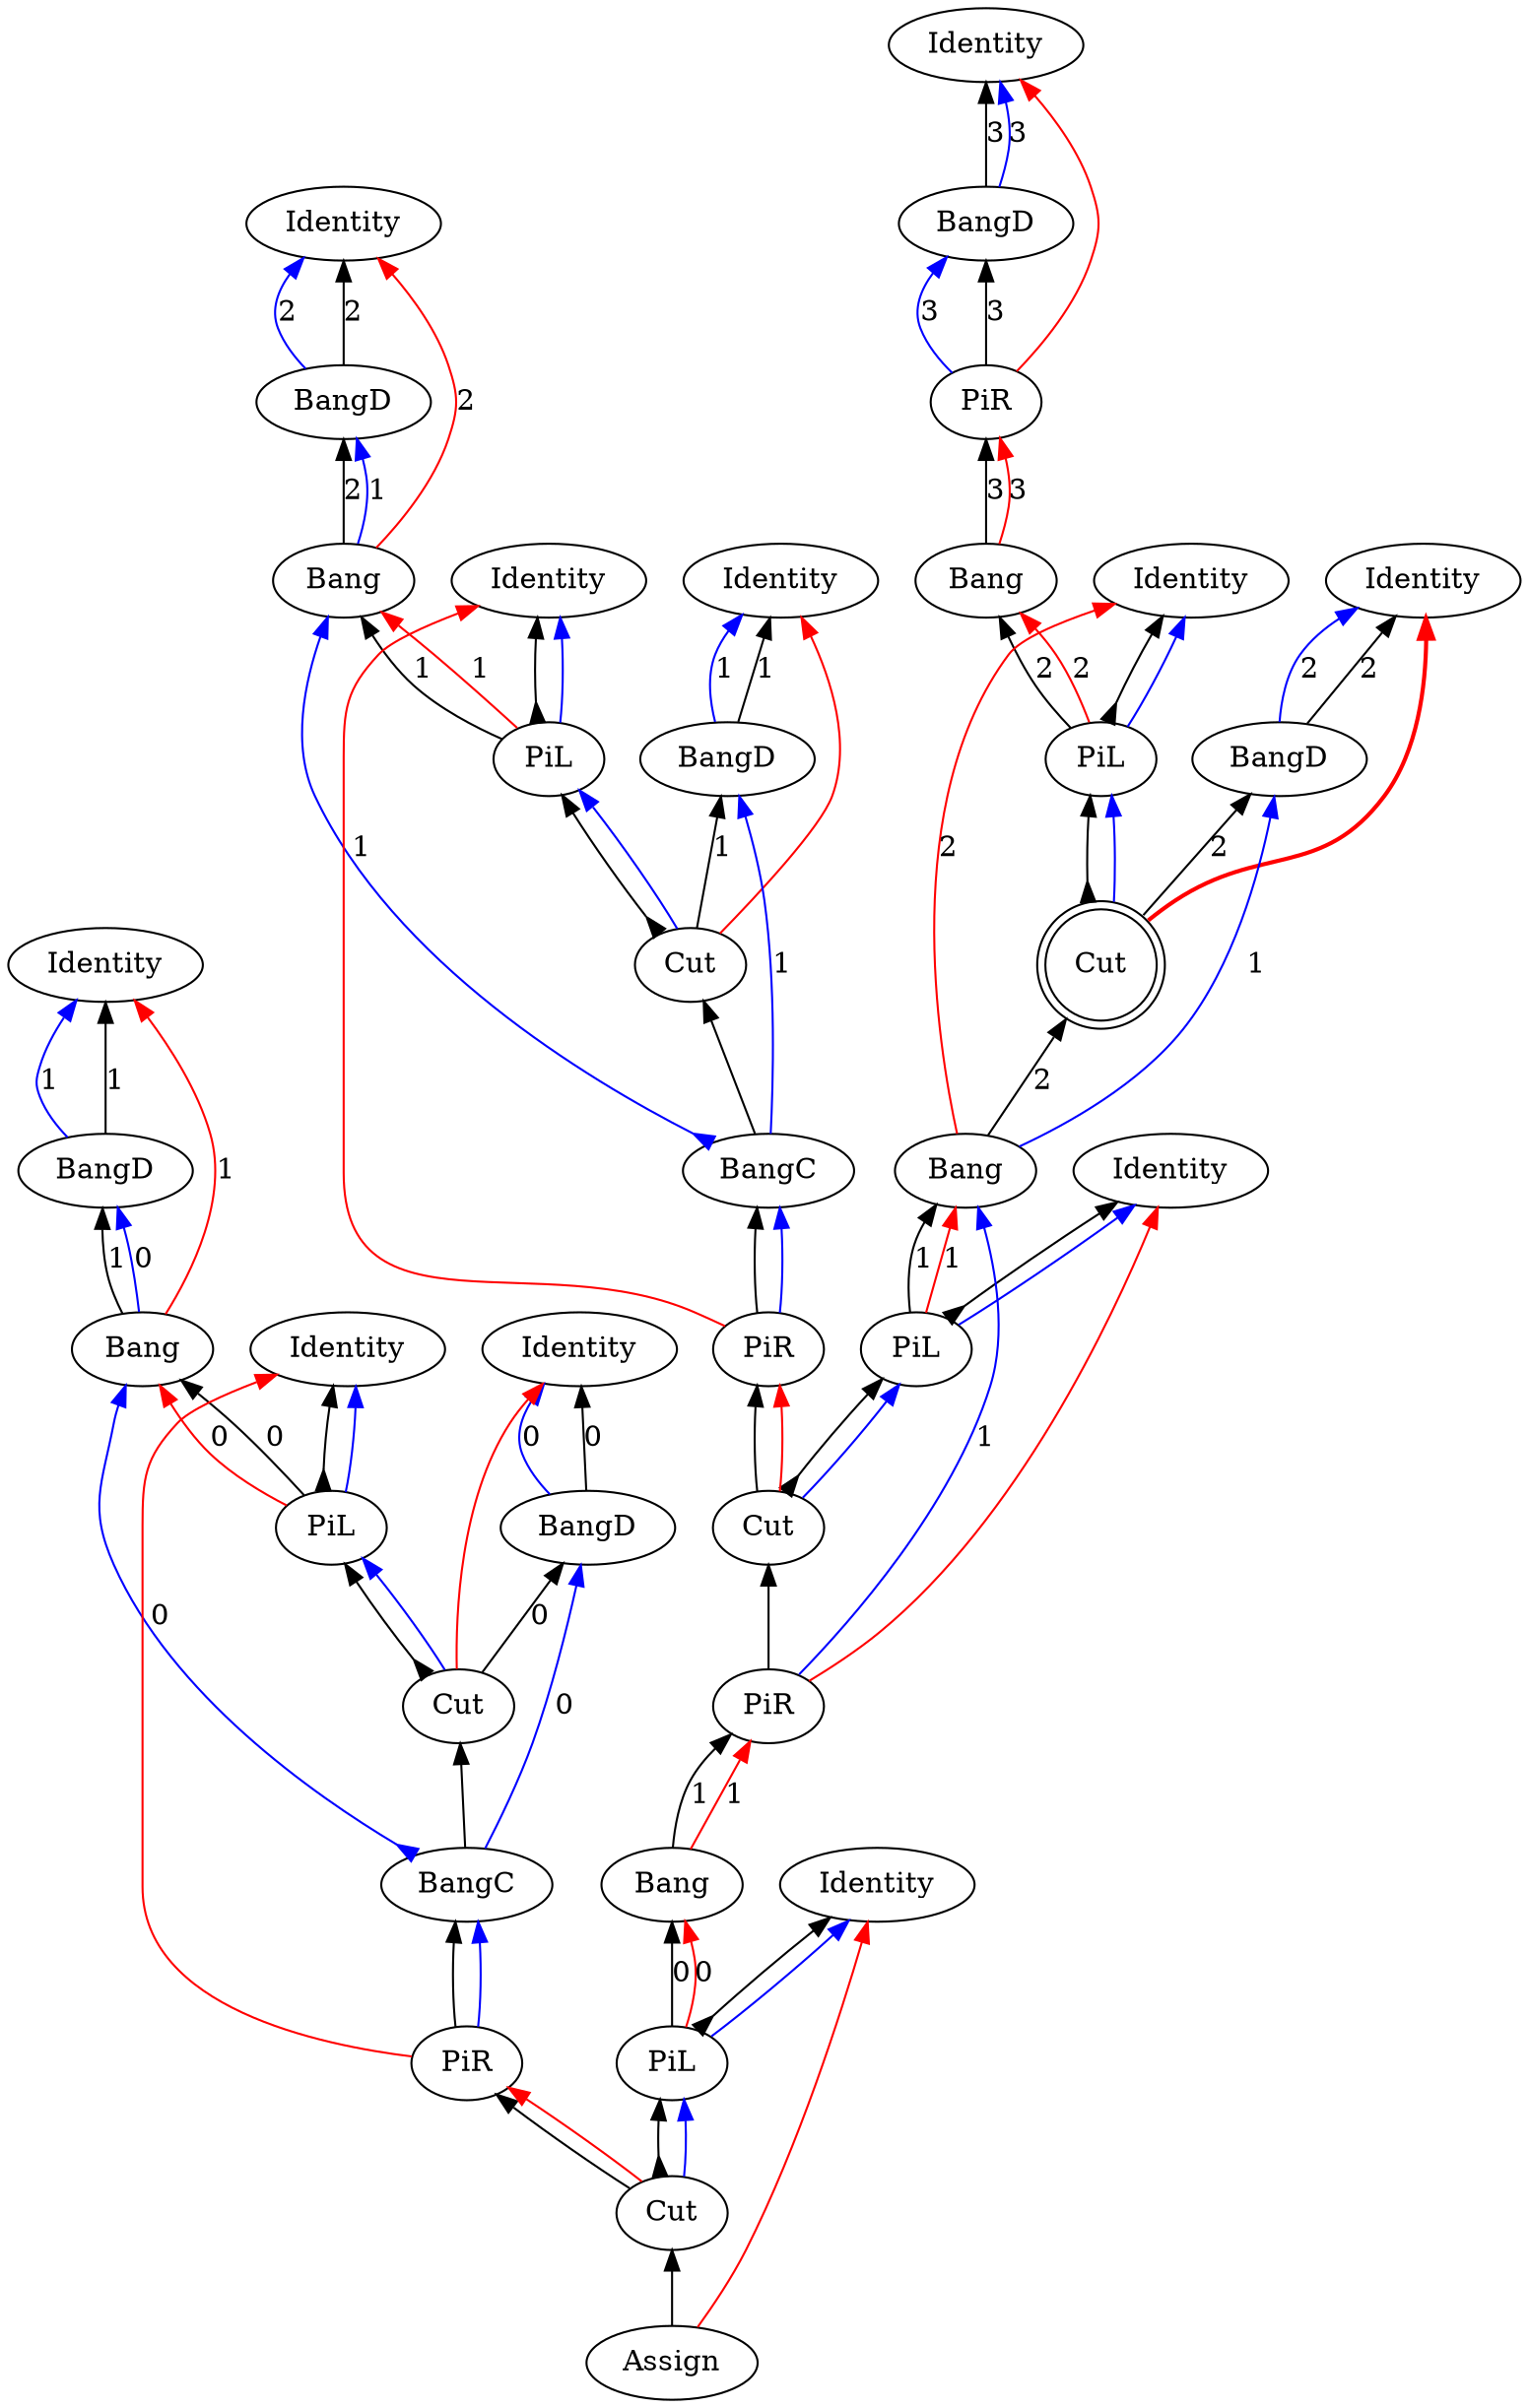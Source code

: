 digraph {
rankdir="BT"
"Identity0" [label="Identity"]
"BangD1" [label="BangD"]
"PiR2" [label="PiR"]
"Bang3" [label="Bang"]
"Identity4" [label="Identity"]
"PiL5" [label="PiL"]
"Identity6" [label="Identity"]
"BangD7" [label="BangD"]
"Cut8" [label="Cut",shape=doublecircle]
"Bang9" [label="Bang"]
"Identity10" [label="Identity"]
"PiL11" [label="PiL"]
"Identity12" [label="Identity"]
"BangD13" [label="BangD"]
"Bang14" [label="Bang"]
"Identity15" [label="Identity"]
"PiL16" [label="PiL"]
"Identity17" [label="Identity"]
"BangD18" [label="BangD"]
"Cut19" [label="Cut"]
"BangC20" [label="BangC"]
"PiR21" [label="PiR"]
"Cut22" [label="Cut"]
"PiR23" [label="PiR"]
"Bang24" [label="Bang"]
"Identity25" [label="Identity"]
"PiL26" [label="PiL"]
"Identity27" [label="Identity"]
"BangD28" [label="BangD"]
"Bang29" [label="Bang"]
"Identity30" [label="Identity"]
"PiL31" [label="PiL"]
"Identity32" [label="Identity"]
"BangD33" [label="BangD"]
"Cut34" [label="Cut"]
"BangC35" [label="BangC"]
"PiR36" [label="PiR"]
"Cut37" [label="Cut"]
"Assign38" [label="Assign"]
"Bang29" -> "BangD28"[color=black,weight=5,tooltip="c_bseq24",label="1",arrowhead=normal,arrowtail=none,dir=both]
"Bang24" -> "PiR23"[color=black,weight=5,tooltip="c_bseq32",label="1",arrowhead=normal,arrowtail=none,dir=both]
"Bang14" -> "BangD13"[color=black,weight=5,tooltip="c_bseq58",label="2",arrowhead=normal,arrowtail=none,dir=both]
"Bang9" -> "Cut8"[color=black,weight=5,tooltip="c_bseq67",label="2",arrowhead=normal,arrowtail=none,dir=both]
"Bang3" -> "PiR2"[color=black,weight=5,tooltip="c_bseq79",label="3",arrowhead=normal,arrowtail=none,dir=both]
"Cut34" -> "PiL31"[color=black,weight=5,tooltip="c_lseq12",arrowhead=normal,arrowtail=inv,dir=both]
"Cut37" -> "PiL26"[color=black,weight=5,tooltip="c_lseq2",arrowhead=normal,arrowtail=inv,dir=both]
"Cut22" -> "PiL11"[color=black,weight=5,tooltip="c_lseq36",arrowhead=normal,arrowtail=inv,dir=both]
"Cut19" -> "PiL16"[color=black,weight=5,tooltip="c_lseq46",arrowhead=normal,arrowtail=inv,dir=both]
"Cut8" -> "PiL5"[color=black,weight=5,tooltip="c_lseq68",arrowhead=normal,arrowtail=inv,dir=both]
"Cut34" -> "BangD33"[color=black,weight=5,tooltip="c_rseq13",label="0",arrowhead=normal,arrowtail=none,dir=both]
"Cut37" -> "PiR36"[color=black,weight=5,tooltip="c_rseq3",arrowhead=normal,arrowtail=none,dir=both]
"Cut22" -> "PiR21"[color=black,weight=5,tooltip="c_rseq37",arrowhead=normal,arrowtail=none,dir=both]
"Cut19" -> "BangD18"[color=black,weight=5,tooltip="c_rseq47",label="1",arrowhead=normal,arrowtail=none,dir=both]
"Cut8" -> "BangD7"[color=black,weight=5,tooltip="c_rseq69",label="2",arrowhead=normal,arrowtail=none,dir=both]
"PiL31" -> "Bang29"[color=black,weight=5,tooltip="dseq20",label="0",arrowhead=normal,arrowtail=none,dir=both]
"PiL26" -> "Bang24"[color=black,weight=5,tooltip="dseq29",label="0",arrowhead=normal,arrowtail=none,dir=both]
"PiL16" -> "Bang14"[color=black,weight=5,tooltip="dseq54",label="1",arrowhead=normal,arrowtail=none,dir=both]
"PiL11" -> "Bang9"[color=black,weight=5,tooltip="dseq63",label="1",arrowhead=normal,arrowtail=none,dir=both]
"PiL5" -> "Bang3"[color=black,weight=5,tooltip="dseq76",label="2",arrowhead=normal,arrowtail=none,dir=both]
"PiR23" -> "Bang9"[color=blue,weight=2,tooltip="h34",label="1",arrowhead=normal,arrowtail=none,dir=both]
"Bang9" -> "BangD7"[color=blue,weight=2,tooltip="hf65",label="1",arrowhead=normal,arrowtail=none,dir=both]
"BangD7" -> "Identity6"[color=blue,weight=2,tooltip="hret73",label="2",arrowhead=normal,arrowtail=none,dir=both]
"BangD7" -> "Identity6"[color=black,weight=5,tooltip="hseq72",label="2",arrowhead=normal,arrowtail=none,dir=both]
"PiR2" -> "BangD1"[color=blue,weight=2,tooltip="i81",label="3",arrowhead=normal,arrowtail=none,dir=both]
"PiL31" -> "Identity30"[color=black,weight=5,tooltip="idseq21",arrowhead=normal,arrowtail=inv,dir=both]
"PiL26" -> "Identity25"[color=black,weight=5,tooltip="idseq30",arrowhead=normal,arrowtail=inv,dir=both]
"PiL16" -> "Identity15"[color=black,weight=5,tooltip="idseq55",arrowhead=normal,arrowtail=inv,dir=both]
"PiL11" -> "Identity10"[color=black,weight=5,tooltip="idseq64",arrowhead=normal,arrowtail=inv,dir=both]
"PiL5" -> "Identity4"[color=black,weight=5,tooltip="idseq77",arrowhead=normal,arrowtail=inv,dir=both]
"BangD1" -> "Identity0"[color=blue,weight=2,tooltip="iret84",label="3",arrowhead=normal,arrowtail=none,dir=both]
"BangD1" -> "Identity0"[color=black,weight=5,tooltip="iseq83",label="3",arrowhead=normal,arrowtail=none,dir=both]
"PiL31" -> "Identity30"[color=blue,weight=2,tooltip="lret19",arrowhead=normal,arrowtail=none,dir=both]
"PiL26" -> "Identity25"[color=blue,weight=2,tooltip="lret28",arrowhead=normal,arrowtail=none,dir=both]
"PiL16" -> "Identity15"[color=blue,weight=2,tooltip="lret53",arrowhead=normal,arrowtail=none,dir=both]
"PiL11" -> "Identity10"[color=blue,weight=2,tooltip="lret62",arrowhead=normal,arrowtail=none,dir=both]
"PiL5" -> "Identity4"[color=blue,weight=2,tooltip="lret75",arrowhead=normal,arrowtail=none,dir=both]
"Cut34" -> "PiL31"[color=blue,weight=2,tooltip="lval14",arrowhead=normal,arrowtail=none,dir=both]
"Cut22" -> "PiL11"[color=blue,weight=2,tooltip="lval38",arrowhead=normal,arrowtail=none,dir=both]
"Cut37" -> "PiL26"[color=blue,weight=2,tooltip="lval4",arrowhead=normal,arrowtail=none,dir=both]
"Cut19" -> "PiL16"[color=blue,weight=2,tooltip="lval48",arrowhead=normal,arrowtail=none,dir=both]
"Cut8" -> "PiL5"[color=blue,weight=2,tooltip="lval70",arrowhead=normal,arrowtail=none,dir=both]
"PiL31" -> "Bang29"[color=red,weight=2,tooltip="newrret18",label="0",arrowhead=normal,arrowtail=none,dir=both]
"PiL26" -> "Bang24"[color=red,weight=2,tooltip="newrret27",label="0",arrowhead=normal,arrowtail=none,dir=both]
"PiL16" -> "Bang14"[color=red,weight=2,tooltip="newrret52",label="1",arrowhead=normal,arrowtail=none,dir=both]
"PiL11" -> "Bang9"[color=red,weight=2,tooltip="newrret61",label="1",arrowhead=normal,arrowtail=none,dir=both]
"PiL5" -> "Bang3"[color=red,weight=2,tooltip="newrret74",label="2",arrowhead=normal,arrowtail=none,dir=both]
"Bang29" -> "Identity27"[color=red,weight=2,tooltip="newrretf23",label="1",arrowhead=normal,arrowtail=none,dir=both]
"Bang24" -> "PiR23"[color=red,weight=2,tooltip="newrretf31",label="1",arrowhead=normal,arrowtail=none,dir=both]
"Bang14" -> "Identity12"[color=red,weight=2,tooltip="newrretf57",label="2",arrowhead=normal,arrowtail=none,dir=both]
"Bang9" -> "Identity4"[color=red,weight=2,tooltip="newrretf66",label="2",arrowhead=normal,arrowtail=none,dir=both]
"Bang3" -> "PiR2"[color=red,weight=2,tooltip="newrretf78",label="3",arrowhead=normal,arrowtail=none,dir=both]
"Assign38" -> "Identity25"[color=red,weight=2,tooltip="ret1",arrowhead=normal,arrowtail=none,dir=both]
"PiR23" -> "Identity10"[color=red,weight=2,tooltip="ret35",arrowhead=normal,arrowtail=none,dir=both]
"PiR21" -> "Identity15"[color=red,weight=2,tooltip="ret42",arrowhead=normal,arrowtail=none,dir=both]
"PiR36" -> "Identity30"[color=red,weight=2,tooltip="ret8",arrowhead=normal,arrowtail=none,dir=both]
"PiR2" -> "Identity0"[color=red,weight=2,tooltip="ret82",arrowhead=normal,arrowtail=none,dir=both]
"Assign38" -> "Cut37"[color=black,weight=5,tooltip="retseq0",arrowhead=normal,arrowtail=none,dir=both]
"Cut34" -> "Identity32"[color=red,weight=2,tooltip="rval15",arrowhead=normal,arrowtail=none,dir=both]
"Cut22" -> "PiR21"[color=red,weight=2,tooltip="rval39",arrowhead=normal,arrowtail=none,dir=both]
"Cut19" -> "Identity17"[color=red,weight=2,tooltip="rval49",arrowhead=normal,arrowtail=none,dir=both]
"Cut37" -> "PiR36"[color=red,weight=2,tooltip="rval5",arrowhead=normal,arrowtail=none,dir=both]
"Cut8" -> "Identity6"[color=red,weight=2,tooltip="rval71",arrowhead=normal,arrowtail=none,penwidth=2,dir=both]
"BangC35" -> "Cut34"[color=black,weight=5,tooltip="seq11",arrowhead=normal,arrowtail=none,dir=both]
"PiR23" -> "Cut22"[color=black,weight=5,tooltip="seq33",arrowhead=normal,arrowtail=none,dir=both]
"PiR21" -> "BangC20"[color=black,weight=5,tooltip="seq40",arrowhead=normal,arrowtail=none,dir=both]
"BangC20" -> "Cut19"[color=black,weight=5,tooltip="seq45",arrowhead=normal,arrowtail=none,dir=both]
"PiR36" -> "BangC35"[color=black,weight=5,tooltip="seq6",arrowhead=normal,arrowtail=none,dir=both]
"PiR2" -> "BangD1"[color=black,weight=5,tooltip="seq80",label="3",arrowhead=normal,arrowtail=none,dir=both]
"PiR36" -> "BangC35"[color=blue,weight=2,tooltip="x7",arrowhead=normal,arrowtail=none,dir=both]
"BangC35" -> "BangD33"[color=blue,weight=2,tooltip="xA9",label="0",arrowhead=normal,arrowtail=none,dir=both]
"BangC35" -> "Bang29"[color=blue,weight=2,tooltip="xB10",label="0",arrowhead=normal,arrowtail=inv,dir=both]
"Bang29" -> "BangD28"[color=blue,weight=2,tooltip="xBf22",label="0",arrowhead=normal,arrowtail=none,dir=both]
"BangD33" -> "Identity32"[color=blue,weight=2,tooltip="xret17",label="0",arrowhead=normal,arrowtail=none,dir=both]
"BangD28" -> "Identity27"[color=blue,weight=2,tooltip="xret26",label="1",arrowhead=normal,arrowtail=none,dir=both]
"BangD33" -> "Identity32"[color=black,weight=5,tooltip="xseq16",label="0",arrowhead=normal,arrowtail=none,dir=both]
"BangD28" -> "Identity27"[color=black,weight=5,tooltip="xseq25",label="1",arrowhead=normal,arrowtail=none,dir=both]
"PiR21" -> "BangC20"[color=blue,weight=2,tooltip="y41",arrowhead=normal,arrowtail=none,dir=both]
"BangC20" -> "BangD18"[color=blue,weight=2,tooltip="yA43",label="1",arrowhead=normal,arrowtail=none,dir=both]
"BangC20" -> "Bang14"[color=blue,weight=2,tooltip="yB44",label="1",arrowhead=normal,arrowtail=inv,dir=both]
"Bang14" -> "BangD13"[color=blue,weight=2,tooltip="yBf56",label="1",arrowhead=normal,arrowtail=none,dir=both]
"BangD18" -> "Identity17"[color=blue,weight=2,tooltip="yret51",label="1",arrowhead=normal,arrowtail=none,dir=both]
"BangD13" -> "Identity12"[color=blue,weight=2,tooltip="yret60",label="2",arrowhead=normal,arrowtail=none,dir=both]
"BangD18" -> "Identity17"[color=black,weight=5,tooltip="yseq50",label="1",arrowhead=normal,arrowtail=none,dir=both]
"BangD13" -> "Identity12"[color=black,weight=5,tooltip="yseq59",label="2",arrowhead=normal,arrowtail=none,dir=both]
}
